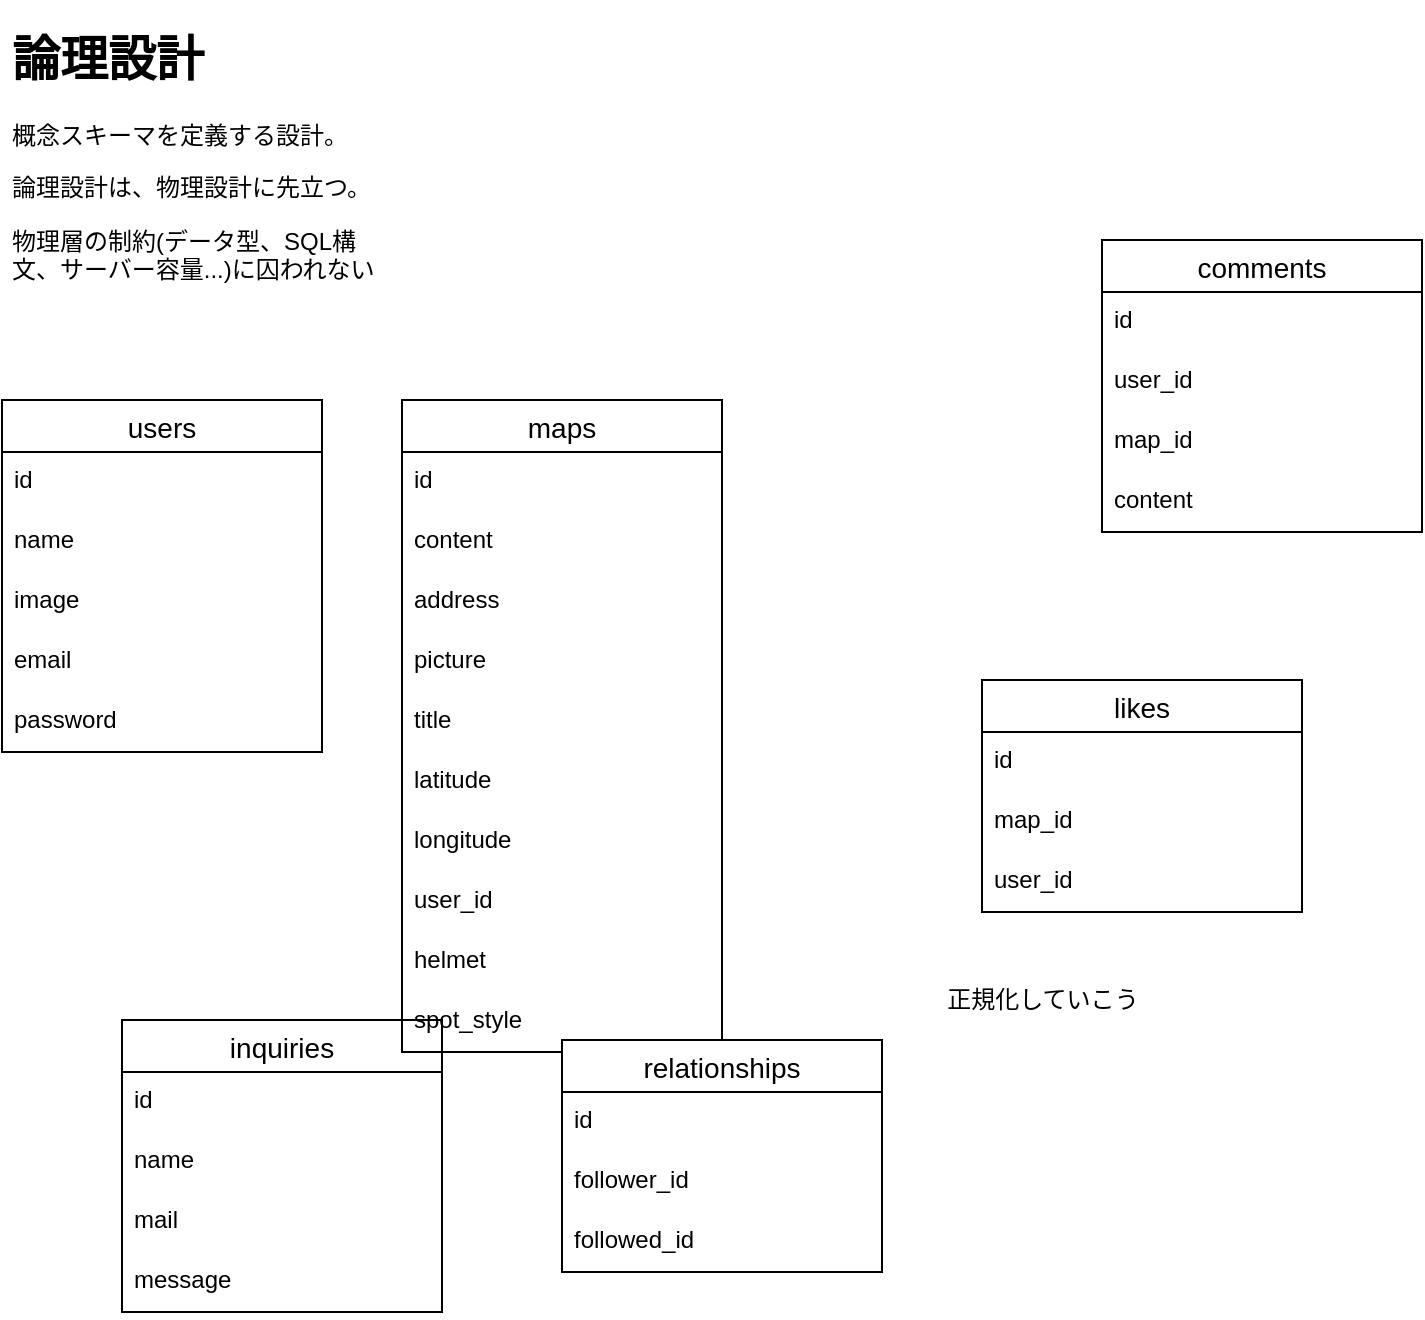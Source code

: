 <mxfile version="14.3.0" type="github">
  <diagram id="C5RBs43oDa-KdzZeNtuy" name="Page-1">
    <mxGraphModel dx="905" dy="645" grid="1" gridSize="10" guides="1" tooltips="1" connect="1" arrows="1" fold="1" page="1" pageScale="1" pageWidth="827" pageHeight="1169" math="0" shadow="0">
      <root>
        <mxCell id="WIyWlLk6GJQsqaUBKTNV-0" />
        <mxCell id="WIyWlLk6GJQsqaUBKTNV-1" parent="WIyWlLk6GJQsqaUBKTNV-0" />
        <mxCell id="j5EvmvPdPxWesLOsgkeJ-0" value="正規化していこう" style="text;html=1;align=center;verticalAlign=middle;resizable=0;points=[];autosize=1;" vertex="1" parent="WIyWlLk6GJQsqaUBKTNV-1">
          <mxGeometry x="585" y="490" width="110" height="20" as="geometry" />
        </mxCell>
        <mxCell id="j5EvmvPdPxWesLOsgkeJ-2" value="comments" style="swimlane;fontStyle=0;childLayout=stackLayout;horizontal=1;startSize=26;horizontalStack=0;resizeParent=1;resizeParentMax=0;resizeLast=0;collapsible=1;marginBottom=0;align=center;fontSize=14;" vertex="1" parent="WIyWlLk6GJQsqaUBKTNV-1">
          <mxGeometry x="670" y="120" width="160" height="146" as="geometry" />
        </mxCell>
        <mxCell id="j5EvmvPdPxWesLOsgkeJ-3" value="id" style="text;strokeColor=none;fillColor=none;spacingLeft=4;spacingRight=4;overflow=hidden;rotatable=0;points=[[0,0.5],[1,0.5]];portConstraint=eastwest;fontSize=12;" vertex="1" parent="j5EvmvPdPxWesLOsgkeJ-2">
          <mxGeometry y="26" width="160" height="30" as="geometry" />
        </mxCell>
        <mxCell id="j5EvmvPdPxWesLOsgkeJ-4" value="user_id" style="text;strokeColor=none;fillColor=none;spacingLeft=4;spacingRight=4;overflow=hidden;rotatable=0;points=[[0,0.5],[1,0.5]];portConstraint=eastwest;fontSize=12;" vertex="1" parent="j5EvmvPdPxWesLOsgkeJ-2">
          <mxGeometry y="56" width="160" height="30" as="geometry" />
        </mxCell>
        <mxCell id="j5EvmvPdPxWesLOsgkeJ-5" value="map_id" style="text;strokeColor=none;fillColor=none;spacingLeft=4;spacingRight=4;overflow=hidden;rotatable=0;points=[[0,0.5],[1,0.5]];portConstraint=eastwest;fontSize=12;" vertex="1" parent="j5EvmvPdPxWesLOsgkeJ-2">
          <mxGeometry y="86" width="160" height="30" as="geometry" />
        </mxCell>
        <mxCell id="j5EvmvPdPxWesLOsgkeJ-55" value="content" style="text;strokeColor=none;fillColor=none;spacingLeft=4;spacingRight=4;overflow=hidden;rotatable=0;points=[[0,0.5],[1,0.5]];portConstraint=eastwest;fontSize=12;" vertex="1" parent="j5EvmvPdPxWesLOsgkeJ-2">
          <mxGeometry y="116" width="160" height="30" as="geometry" />
        </mxCell>
        <mxCell id="j5EvmvPdPxWesLOsgkeJ-19" value="users" style="swimlane;fontStyle=0;childLayout=stackLayout;horizontal=1;startSize=26;horizontalStack=0;resizeParent=1;resizeParentMax=0;resizeLast=0;collapsible=1;marginBottom=0;align=center;fontSize=14;" vertex="1" parent="WIyWlLk6GJQsqaUBKTNV-1">
          <mxGeometry x="120" y="200" width="160" height="176" as="geometry" />
        </mxCell>
        <mxCell id="j5EvmvPdPxWesLOsgkeJ-20" value="id" style="text;strokeColor=none;fillColor=none;spacingLeft=4;spacingRight=4;overflow=hidden;rotatable=0;points=[[0,0.5],[1,0.5]];portConstraint=eastwest;fontSize=12;" vertex="1" parent="j5EvmvPdPxWesLOsgkeJ-19">
          <mxGeometry y="26" width="160" height="30" as="geometry" />
        </mxCell>
        <mxCell id="j5EvmvPdPxWesLOsgkeJ-22" value="name" style="text;strokeColor=none;fillColor=none;spacingLeft=4;spacingRight=4;overflow=hidden;rotatable=0;points=[[0,0.5],[1,0.5]];portConstraint=eastwest;fontSize=12;" vertex="1" parent="j5EvmvPdPxWesLOsgkeJ-19">
          <mxGeometry y="56" width="160" height="30" as="geometry" />
        </mxCell>
        <mxCell id="j5EvmvPdPxWesLOsgkeJ-56" value="image" style="text;strokeColor=none;fillColor=none;spacingLeft=4;spacingRight=4;overflow=hidden;rotatable=0;points=[[0,0.5],[1,0.5]];portConstraint=eastwest;fontSize=12;" vertex="1" parent="j5EvmvPdPxWesLOsgkeJ-19">
          <mxGeometry y="86" width="160" height="30" as="geometry" />
        </mxCell>
        <mxCell id="j5EvmvPdPxWesLOsgkeJ-57" value="email" style="text;strokeColor=none;fillColor=none;spacingLeft=4;spacingRight=4;overflow=hidden;rotatable=0;points=[[0,0.5],[1,0.5]];portConstraint=eastwest;fontSize=12;" vertex="1" parent="j5EvmvPdPxWesLOsgkeJ-19">
          <mxGeometry y="116" width="160" height="30" as="geometry" />
        </mxCell>
        <mxCell id="j5EvmvPdPxWesLOsgkeJ-58" value="password" style="text;strokeColor=none;fillColor=none;spacingLeft=4;spacingRight=4;overflow=hidden;rotatable=0;points=[[0,0.5],[1,0.5]];portConstraint=eastwest;fontSize=12;" vertex="1" parent="j5EvmvPdPxWesLOsgkeJ-19">
          <mxGeometry y="146" width="160" height="30" as="geometry" />
        </mxCell>
        <mxCell id="j5EvmvPdPxWesLOsgkeJ-23" value="inquiries" style="swimlane;fontStyle=0;childLayout=stackLayout;horizontal=1;startSize=26;horizontalStack=0;resizeParent=1;resizeParentMax=0;resizeLast=0;collapsible=1;marginBottom=0;align=center;fontSize=14;" vertex="1" parent="WIyWlLk6GJQsqaUBKTNV-1">
          <mxGeometry x="180" y="510" width="160" height="146" as="geometry" />
        </mxCell>
        <mxCell id="j5EvmvPdPxWesLOsgkeJ-24" value="id" style="text;strokeColor=none;fillColor=none;spacingLeft=4;spacingRight=4;overflow=hidden;rotatable=0;points=[[0,0.5],[1,0.5]];portConstraint=eastwest;fontSize=12;" vertex="1" parent="j5EvmvPdPxWesLOsgkeJ-23">
          <mxGeometry y="26" width="160" height="30" as="geometry" />
        </mxCell>
        <mxCell id="j5EvmvPdPxWesLOsgkeJ-25" value="name" style="text;strokeColor=none;fillColor=none;spacingLeft=4;spacingRight=4;overflow=hidden;rotatable=0;points=[[0,0.5],[1,0.5]];portConstraint=eastwest;fontSize=12;" vertex="1" parent="j5EvmvPdPxWesLOsgkeJ-23">
          <mxGeometry y="56" width="160" height="30" as="geometry" />
        </mxCell>
        <mxCell id="j5EvmvPdPxWesLOsgkeJ-54" value="mail" style="text;strokeColor=none;fillColor=none;spacingLeft=4;spacingRight=4;overflow=hidden;rotatable=0;points=[[0,0.5],[1,0.5]];portConstraint=eastwest;fontSize=12;" vertex="1" parent="j5EvmvPdPxWesLOsgkeJ-23">
          <mxGeometry y="86" width="160" height="30" as="geometry" />
        </mxCell>
        <mxCell id="j5EvmvPdPxWesLOsgkeJ-26" value="message" style="text;strokeColor=none;fillColor=none;spacingLeft=4;spacingRight=4;overflow=hidden;rotatable=0;points=[[0,0.5],[1,0.5]];portConstraint=eastwest;fontSize=12;" vertex="1" parent="j5EvmvPdPxWesLOsgkeJ-23">
          <mxGeometry y="116" width="160" height="30" as="geometry" />
        </mxCell>
        <mxCell id="j5EvmvPdPxWesLOsgkeJ-27" value="likes" style="swimlane;fontStyle=0;childLayout=stackLayout;horizontal=1;startSize=26;horizontalStack=0;resizeParent=1;resizeParentMax=0;resizeLast=0;collapsible=1;marginBottom=0;align=center;fontSize=14;" vertex="1" parent="WIyWlLk6GJQsqaUBKTNV-1">
          <mxGeometry x="610" y="340" width="160" height="116" as="geometry" />
        </mxCell>
        <mxCell id="j5EvmvPdPxWesLOsgkeJ-28" value="id" style="text;strokeColor=none;fillColor=none;spacingLeft=4;spacingRight=4;overflow=hidden;rotatable=0;points=[[0,0.5],[1,0.5]];portConstraint=eastwest;fontSize=12;" vertex="1" parent="j5EvmvPdPxWesLOsgkeJ-27">
          <mxGeometry y="26" width="160" height="30" as="geometry" />
        </mxCell>
        <mxCell id="j5EvmvPdPxWesLOsgkeJ-29" value="map_id" style="text;strokeColor=none;fillColor=none;spacingLeft=4;spacingRight=4;overflow=hidden;rotatable=0;points=[[0,0.5],[1,0.5]];portConstraint=eastwest;fontSize=12;" vertex="1" parent="j5EvmvPdPxWesLOsgkeJ-27">
          <mxGeometry y="56" width="160" height="30" as="geometry" />
        </mxCell>
        <mxCell id="j5EvmvPdPxWesLOsgkeJ-30" value="user_id" style="text;strokeColor=none;fillColor=none;spacingLeft=4;spacingRight=4;overflow=hidden;rotatable=0;points=[[0,0.5],[1,0.5]];portConstraint=eastwest;fontSize=12;" vertex="1" parent="j5EvmvPdPxWesLOsgkeJ-27">
          <mxGeometry y="86" width="160" height="30" as="geometry" />
        </mxCell>
        <mxCell id="j5EvmvPdPxWesLOsgkeJ-31" value="maps" style="swimlane;fontStyle=0;childLayout=stackLayout;horizontal=1;startSize=26;horizontalStack=0;resizeParent=1;resizeParentMax=0;resizeLast=0;collapsible=1;marginBottom=0;align=center;fontSize=14;" vertex="1" parent="WIyWlLk6GJQsqaUBKTNV-1">
          <mxGeometry x="320" y="200" width="160" height="326" as="geometry" />
        </mxCell>
        <mxCell id="j5EvmvPdPxWesLOsgkeJ-32" value="id" style="text;strokeColor=none;fillColor=none;spacingLeft=4;spacingRight=4;overflow=hidden;rotatable=0;points=[[0,0.5],[1,0.5]];portConstraint=eastwest;fontSize=12;" vertex="1" parent="j5EvmvPdPxWesLOsgkeJ-31">
          <mxGeometry y="26" width="160" height="30" as="geometry" />
        </mxCell>
        <mxCell id="j5EvmvPdPxWesLOsgkeJ-46" value="content" style="text;strokeColor=none;fillColor=none;spacingLeft=4;spacingRight=4;overflow=hidden;rotatable=0;points=[[0,0.5],[1,0.5]];portConstraint=eastwest;fontSize=12;" vertex="1" parent="j5EvmvPdPxWesLOsgkeJ-31">
          <mxGeometry y="56" width="160" height="30" as="geometry" />
        </mxCell>
        <mxCell id="j5EvmvPdPxWesLOsgkeJ-33" value="address&#xa;" style="text;strokeColor=none;fillColor=none;spacingLeft=4;spacingRight=4;overflow=hidden;rotatable=0;points=[[0,0.5],[1,0.5]];portConstraint=eastwest;fontSize=12;" vertex="1" parent="j5EvmvPdPxWesLOsgkeJ-31">
          <mxGeometry y="86" width="160" height="30" as="geometry" />
        </mxCell>
        <mxCell id="j5EvmvPdPxWesLOsgkeJ-49" value="picture" style="text;strokeColor=none;fillColor=none;spacingLeft=4;spacingRight=4;overflow=hidden;rotatable=0;points=[[0,0.5],[1,0.5]];portConstraint=eastwest;fontSize=12;" vertex="1" parent="j5EvmvPdPxWesLOsgkeJ-31">
          <mxGeometry y="116" width="160" height="30" as="geometry" />
        </mxCell>
        <mxCell id="j5EvmvPdPxWesLOsgkeJ-53" value="title" style="text;strokeColor=none;fillColor=none;spacingLeft=4;spacingRight=4;overflow=hidden;rotatable=0;points=[[0,0.5],[1,0.5]];portConstraint=eastwest;fontSize=12;" vertex="1" parent="j5EvmvPdPxWesLOsgkeJ-31">
          <mxGeometry y="146" width="160" height="30" as="geometry" />
        </mxCell>
        <mxCell id="j5EvmvPdPxWesLOsgkeJ-34" value="latitude&#xa;" style="text;strokeColor=none;fillColor=none;spacingLeft=4;spacingRight=4;overflow=hidden;rotatable=0;points=[[0,0.5],[1,0.5]];portConstraint=eastwest;fontSize=12;" vertex="1" parent="j5EvmvPdPxWesLOsgkeJ-31">
          <mxGeometry y="176" width="160" height="30" as="geometry" />
        </mxCell>
        <mxCell id="j5EvmvPdPxWesLOsgkeJ-48" value="longitude" style="text;strokeColor=none;fillColor=none;spacingLeft=4;spacingRight=4;overflow=hidden;rotatable=0;points=[[0,0.5],[1,0.5]];portConstraint=eastwest;fontSize=12;" vertex="1" parent="j5EvmvPdPxWesLOsgkeJ-31">
          <mxGeometry y="206" width="160" height="30" as="geometry" />
        </mxCell>
        <mxCell id="j5EvmvPdPxWesLOsgkeJ-50" value="user_id" style="text;strokeColor=none;fillColor=none;spacingLeft=4;spacingRight=4;overflow=hidden;rotatable=0;points=[[0,0.5],[1,0.5]];portConstraint=eastwest;fontSize=12;" vertex="1" parent="j5EvmvPdPxWesLOsgkeJ-31">
          <mxGeometry y="236" width="160" height="30" as="geometry" />
        </mxCell>
        <mxCell id="j5EvmvPdPxWesLOsgkeJ-52" value="helmet" style="text;strokeColor=none;fillColor=none;spacingLeft=4;spacingRight=4;overflow=hidden;rotatable=0;points=[[0,0.5],[1,0.5]];portConstraint=eastwest;fontSize=12;" vertex="1" parent="j5EvmvPdPxWesLOsgkeJ-31">
          <mxGeometry y="266" width="160" height="30" as="geometry" />
        </mxCell>
        <mxCell id="j5EvmvPdPxWesLOsgkeJ-51" value="spot_style" style="text;strokeColor=none;fillColor=none;spacingLeft=4;spacingRight=4;overflow=hidden;rotatable=0;points=[[0,0.5],[1,0.5]];portConstraint=eastwest;fontSize=12;" vertex="1" parent="j5EvmvPdPxWesLOsgkeJ-31">
          <mxGeometry y="296" width="160" height="30" as="geometry" />
        </mxCell>
        <mxCell id="j5EvmvPdPxWesLOsgkeJ-35" value="relationships" style="swimlane;fontStyle=0;childLayout=stackLayout;horizontal=1;startSize=26;horizontalStack=0;resizeParent=1;resizeParentMax=0;resizeLast=0;collapsible=1;marginBottom=0;align=center;fontSize=14;" vertex="1" parent="WIyWlLk6GJQsqaUBKTNV-1">
          <mxGeometry x="400" y="520" width="160" height="116" as="geometry" />
        </mxCell>
        <mxCell id="j5EvmvPdPxWesLOsgkeJ-36" value="id" style="text;strokeColor=none;fillColor=none;spacingLeft=4;spacingRight=4;overflow=hidden;rotatable=0;points=[[0,0.5],[1,0.5]];portConstraint=eastwest;fontSize=12;" vertex="1" parent="j5EvmvPdPxWesLOsgkeJ-35">
          <mxGeometry y="26" width="160" height="30" as="geometry" />
        </mxCell>
        <mxCell id="j5EvmvPdPxWesLOsgkeJ-37" value="follower_id" style="text;strokeColor=none;fillColor=none;spacingLeft=4;spacingRight=4;overflow=hidden;rotatable=0;points=[[0,0.5],[1,0.5]];portConstraint=eastwest;fontSize=12;" vertex="1" parent="j5EvmvPdPxWesLOsgkeJ-35">
          <mxGeometry y="56" width="160" height="30" as="geometry" />
        </mxCell>
        <mxCell id="j5EvmvPdPxWesLOsgkeJ-38" value="followed_id" style="text;strokeColor=none;fillColor=none;spacingLeft=4;spacingRight=4;overflow=hidden;rotatable=0;points=[[0,0.5],[1,0.5]];portConstraint=eastwest;fontSize=12;" vertex="1" parent="j5EvmvPdPxWesLOsgkeJ-35">
          <mxGeometry y="86" width="160" height="30" as="geometry" />
        </mxCell>
        <mxCell id="j5EvmvPdPxWesLOsgkeJ-69" value="&lt;h1&gt;論理設計&lt;/h1&gt;&lt;p&gt;概念スキーマを定義する設計。&lt;/p&gt;&lt;p&gt;論理設計は、物理設計に先立つ。&lt;/p&gt;&lt;p&gt;物理層の制約(データ型、SQL構文、サーバー容量...)に囚われない&lt;/p&gt;" style="text;html=1;strokeColor=none;fillColor=none;spacing=5;spacingTop=-20;whiteSpace=wrap;overflow=hidden;rounded=0;" vertex="1" parent="WIyWlLk6GJQsqaUBKTNV-1">
          <mxGeometry x="120" y="10" width="190" height="140" as="geometry" />
        </mxCell>
      </root>
    </mxGraphModel>
  </diagram>
</mxfile>
